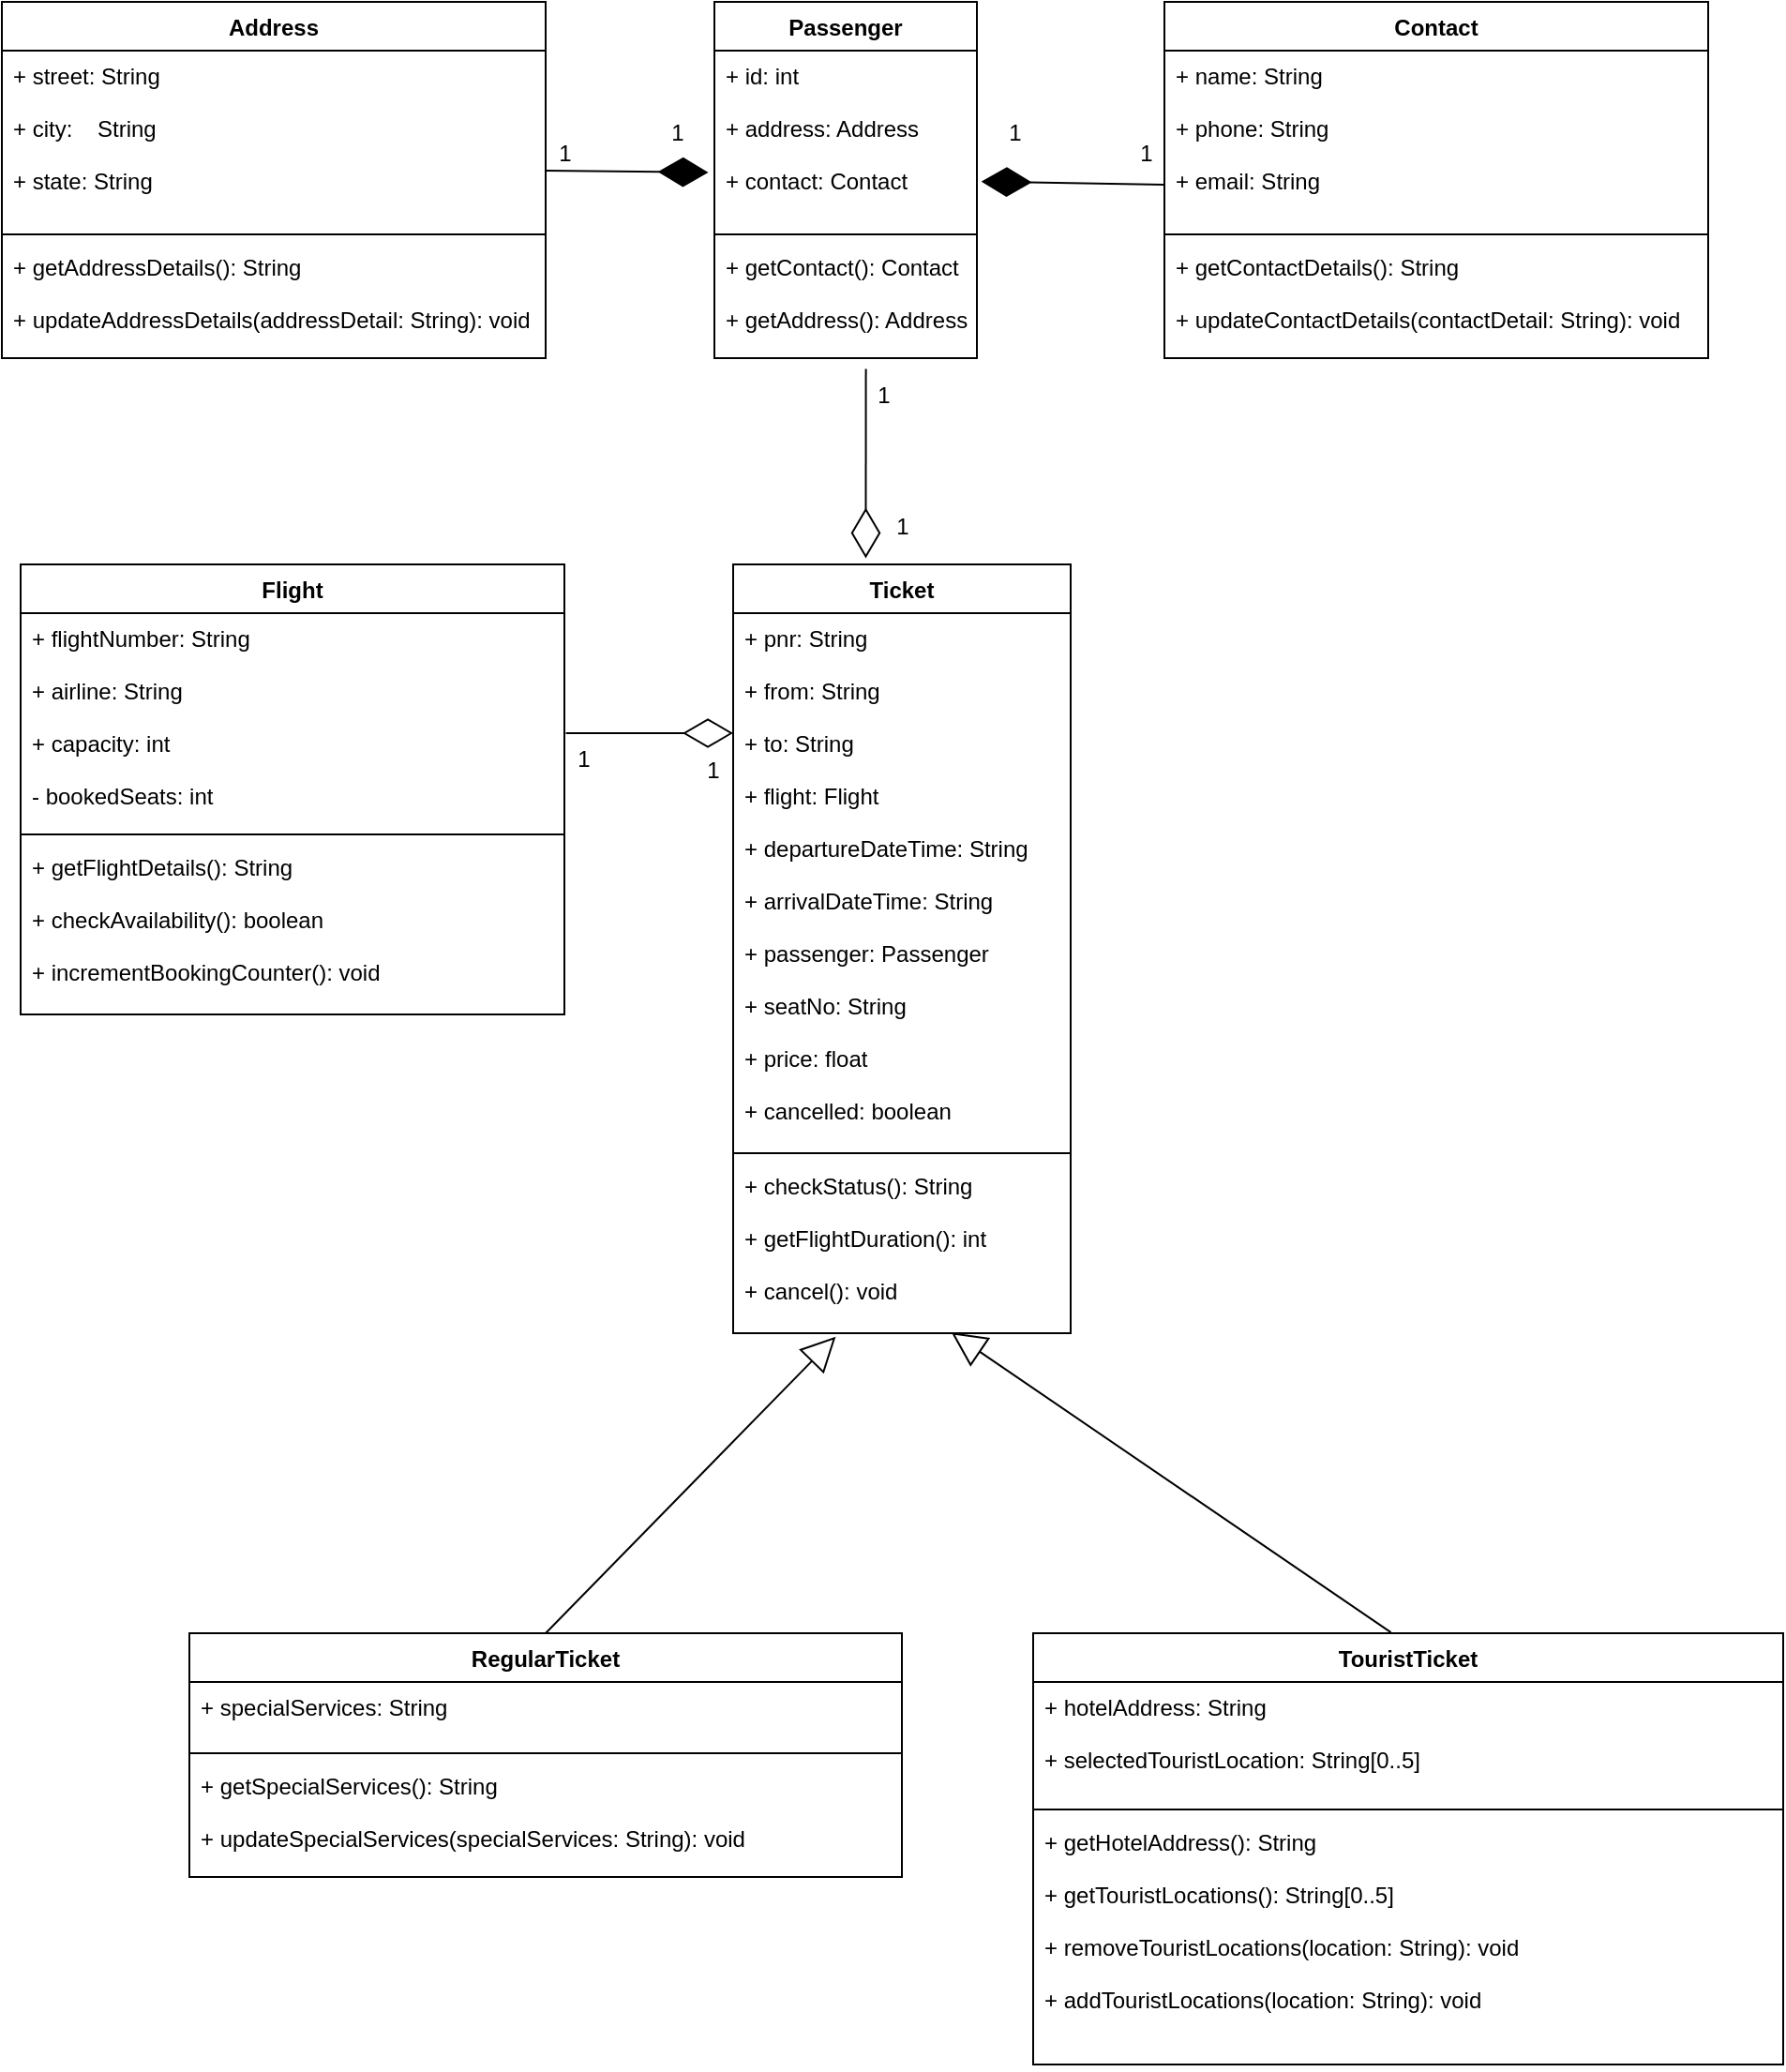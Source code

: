 <mxfile version="14.9.0" type="device"><diagram id="Bm1Zvp5zO2vIHTYLclBQ" name="Page-1"><mxGraphModel dx="1730" dy="815" grid="0" gridSize="10" guides="1" tooltips="1" connect="1" arrows="1" fold="1" page="1" pageScale="1" pageWidth="1169" pageHeight="1654" math="0" shadow="0"><root><mxCell id="0"/><mxCell id="1" parent="0"/><mxCell id="lttIzsKNmxyfNKdjnJwK-21" value="Address" style="swimlane;fontStyle=1;align=center;verticalAlign=top;childLayout=stackLayout;horizontal=1;startSize=26;horizontalStack=0;resizeParent=1;resizeParentMax=0;resizeLast=0;collapsible=1;marginBottom=0;" vertex="1" parent="1"><mxGeometry x="10" y="20" width="290" height="190" as="geometry"/></mxCell><mxCell id="lttIzsKNmxyfNKdjnJwK-22" value="+ street: String&#10;&#10;+ city:    String&#10;&#10;+ state: String&#10;&#10;" style="text;strokeColor=none;fillColor=none;align=left;verticalAlign=top;spacingLeft=4;spacingRight=4;overflow=hidden;rotatable=0;points=[[0,0.5],[1,0.5]];portConstraint=eastwest;" vertex="1" parent="lttIzsKNmxyfNKdjnJwK-21"><mxGeometry y="26" width="290" height="94" as="geometry"/></mxCell><mxCell id="lttIzsKNmxyfNKdjnJwK-23" value="" style="line;strokeWidth=1;fillColor=none;align=left;verticalAlign=middle;spacingTop=-1;spacingLeft=3;spacingRight=3;rotatable=0;labelPosition=right;points=[];portConstraint=eastwest;" vertex="1" parent="lttIzsKNmxyfNKdjnJwK-21"><mxGeometry y="120" width="290" height="8" as="geometry"/></mxCell><mxCell id="lttIzsKNmxyfNKdjnJwK-24" value="+ getAddressDetails(): String&#10;&#10;+ updateAddressDetails(addressDetail: String): void&#10;" style="text;strokeColor=none;fillColor=none;align=left;verticalAlign=top;spacingLeft=4;spacingRight=4;overflow=hidden;rotatable=0;points=[[0,0.5],[1,0.5]];portConstraint=eastwest;" vertex="1" parent="lttIzsKNmxyfNKdjnJwK-21"><mxGeometry y="128" width="290" height="62" as="geometry"/></mxCell><mxCell id="lttIzsKNmxyfNKdjnJwK-29" value="Passenger" style="swimlane;fontStyle=1;align=center;verticalAlign=top;childLayout=stackLayout;horizontal=1;startSize=26;horizontalStack=0;resizeParent=1;resizeParentMax=0;resizeLast=0;collapsible=1;marginBottom=0;" vertex="1" parent="1"><mxGeometry x="390" y="20" width="140" height="190" as="geometry"/></mxCell><mxCell id="lttIzsKNmxyfNKdjnJwK-30" value="+ id: int&#10;&#10;+ address: Address&#10;&#10;+ contact: Contact&#10;&#10;" style="text;strokeColor=none;fillColor=none;align=left;verticalAlign=top;spacingLeft=4;spacingRight=4;overflow=hidden;rotatable=0;points=[[0,0.5],[1,0.5]];portConstraint=eastwest;" vertex="1" parent="lttIzsKNmxyfNKdjnJwK-29"><mxGeometry y="26" width="140" height="94" as="geometry"/></mxCell><mxCell id="lttIzsKNmxyfNKdjnJwK-31" value="" style="line;strokeWidth=1;fillColor=none;align=left;verticalAlign=middle;spacingTop=-1;spacingLeft=3;spacingRight=3;rotatable=0;labelPosition=right;points=[];portConstraint=eastwest;" vertex="1" parent="lttIzsKNmxyfNKdjnJwK-29"><mxGeometry y="120" width="140" height="8" as="geometry"/></mxCell><mxCell id="lttIzsKNmxyfNKdjnJwK-32" value="+ getContact(): Contact&#10;&#10;+ getAddress(): Address&#10;" style="text;strokeColor=none;fillColor=none;align=left;verticalAlign=top;spacingLeft=4;spacingRight=4;overflow=hidden;rotatable=0;points=[[0,0.5],[1,0.5]];portConstraint=eastwest;" vertex="1" parent="lttIzsKNmxyfNKdjnJwK-29"><mxGeometry y="128" width="140" height="62" as="geometry"/></mxCell><mxCell id="lttIzsKNmxyfNKdjnJwK-33" value="Contact" style="swimlane;fontStyle=1;align=center;verticalAlign=top;childLayout=stackLayout;horizontal=1;startSize=26;horizontalStack=0;resizeParent=1;resizeParentMax=0;resizeLast=0;collapsible=1;marginBottom=0;" vertex="1" parent="1"><mxGeometry x="630" y="20" width="290" height="190" as="geometry"/></mxCell><mxCell id="lttIzsKNmxyfNKdjnJwK-34" value="+ name: String&#10;&#10;+ phone: String&#10;&#10;+ email: String&#10;&#10;" style="text;strokeColor=none;fillColor=none;align=left;verticalAlign=top;spacingLeft=4;spacingRight=4;overflow=hidden;rotatable=0;points=[[0,0.5],[1,0.5]];portConstraint=eastwest;" vertex="1" parent="lttIzsKNmxyfNKdjnJwK-33"><mxGeometry y="26" width="290" height="94" as="geometry"/></mxCell><mxCell id="lttIzsKNmxyfNKdjnJwK-35" value="" style="line;strokeWidth=1;fillColor=none;align=left;verticalAlign=middle;spacingTop=-1;spacingLeft=3;spacingRight=3;rotatable=0;labelPosition=right;points=[];portConstraint=eastwest;" vertex="1" parent="lttIzsKNmxyfNKdjnJwK-33"><mxGeometry y="120" width="290" height="8" as="geometry"/></mxCell><mxCell id="lttIzsKNmxyfNKdjnJwK-36" value="+ getContactDetails(): String&#10;&#10;+ updateContactDetails(contactDetail: String): void&#10;" style="text;strokeColor=none;fillColor=none;align=left;verticalAlign=top;spacingLeft=4;spacingRight=4;overflow=hidden;rotatable=0;points=[[0,0.5],[1,0.5]];portConstraint=eastwest;" vertex="1" parent="lttIzsKNmxyfNKdjnJwK-33"><mxGeometry y="128" width="290" height="62" as="geometry"/></mxCell><mxCell id="lttIzsKNmxyfNKdjnJwK-37" value="Flight" style="swimlane;fontStyle=1;align=center;verticalAlign=top;childLayout=stackLayout;horizontal=1;startSize=26;horizontalStack=0;resizeParent=1;resizeParentMax=0;resizeLast=0;collapsible=1;marginBottom=0;" vertex="1" parent="1"><mxGeometry x="20" y="320" width="290" height="240" as="geometry"/></mxCell><mxCell id="lttIzsKNmxyfNKdjnJwK-38" value="+ flightNumber: String&#10;&#10;+ airline: String&#10;&#10;+ capacity: int&#10;&#10;- bookedSeats: int&#10;&#10;&#10;&#10;" style="text;strokeColor=none;fillColor=none;align=left;verticalAlign=top;spacingLeft=4;spacingRight=4;overflow=hidden;rotatable=0;points=[[0,0.5],[1,0.5]];portConstraint=eastwest;" vertex="1" parent="lttIzsKNmxyfNKdjnJwK-37"><mxGeometry y="26" width="290" height="114" as="geometry"/></mxCell><mxCell id="lttIzsKNmxyfNKdjnJwK-39" value="" style="line;strokeWidth=1;fillColor=none;align=left;verticalAlign=middle;spacingTop=-1;spacingLeft=3;spacingRight=3;rotatable=0;labelPosition=right;points=[];portConstraint=eastwest;" vertex="1" parent="lttIzsKNmxyfNKdjnJwK-37"><mxGeometry y="140" width="290" height="8" as="geometry"/></mxCell><mxCell id="lttIzsKNmxyfNKdjnJwK-40" value="+ getFlightDetails(): String&#10;&#10;+ checkAvailability(): boolean&#10;&#10;+ incrementBookingCounter(): void&#10;" style="text;strokeColor=none;fillColor=none;align=left;verticalAlign=top;spacingLeft=4;spacingRight=4;overflow=hidden;rotatable=0;points=[[0,0.5],[1,0.5]];portConstraint=eastwest;" vertex="1" parent="lttIzsKNmxyfNKdjnJwK-37"><mxGeometry y="148" width="290" height="92" as="geometry"/></mxCell><mxCell id="lttIzsKNmxyfNKdjnJwK-41" value="Ticket" style="swimlane;fontStyle=1;align=center;verticalAlign=top;childLayout=stackLayout;horizontal=1;startSize=26;horizontalStack=0;resizeParent=1;resizeParentMax=0;resizeLast=0;collapsible=1;marginBottom=0;" vertex="1" parent="1"><mxGeometry x="400" y="320" width="180" height="410" as="geometry"/></mxCell><mxCell id="lttIzsKNmxyfNKdjnJwK-42" value="+ pnr: String&#10;&#10;+ from: String&#10;&#10;+ to: String&#10;&#10;+ flight: Flight&#10;&#10;+ departureDateTime: String&#10;&#10;+ arrivalDateTime: String&#10;&#10;+ passenger: Passenger&#10;&#10;+ seatNo: String&#10;&#10;+ price: float&#10;&#10;+ cancelled: boolean&#10;" style="text;strokeColor=none;fillColor=none;align=left;verticalAlign=top;spacingLeft=4;spacingRight=4;overflow=hidden;rotatable=0;points=[[0,0.5],[1,0.5]];portConstraint=eastwest;" vertex="1" parent="lttIzsKNmxyfNKdjnJwK-41"><mxGeometry y="26" width="180" height="284" as="geometry"/></mxCell><mxCell id="lttIzsKNmxyfNKdjnJwK-43" value="" style="line;strokeWidth=1;fillColor=none;align=left;verticalAlign=middle;spacingTop=-1;spacingLeft=3;spacingRight=3;rotatable=0;labelPosition=right;points=[];portConstraint=eastwest;" vertex="1" parent="lttIzsKNmxyfNKdjnJwK-41"><mxGeometry y="310" width="180" height="8" as="geometry"/></mxCell><mxCell id="lttIzsKNmxyfNKdjnJwK-44" value="+ checkStatus(): String&#10;&#10;+ getFlightDuration(): int&#10;&#10;+ cancel(): void&#10;&#10;" style="text;strokeColor=none;fillColor=none;align=left;verticalAlign=top;spacingLeft=4;spacingRight=4;overflow=hidden;rotatable=0;points=[[0,0.5],[1,0.5]];portConstraint=eastwest;" vertex="1" parent="lttIzsKNmxyfNKdjnJwK-41"><mxGeometry y="318" width="180" height="92" as="geometry"/></mxCell><mxCell id="lttIzsKNmxyfNKdjnJwK-45" value="RegularTicket" style="swimlane;fontStyle=1;align=center;verticalAlign=top;childLayout=stackLayout;horizontal=1;startSize=26;horizontalStack=0;resizeParent=1;resizeParentMax=0;resizeLast=0;collapsible=1;marginBottom=0;" vertex="1" parent="1"><mxGeometry x="110" y="890" width="380" height="130" as="geometry"/></mxCell><mxCell id="lttIzsKNmxyfNKdjnJwK-46" value="+ specialServices: String&#10;&#10;" style="text;strokeColor=none;fillColor=none;align=left;verticalAlign=top;spacingLeft=4;spacingRight=4;overflow=hidden;rotatable=0;points=[[0,0.5],[1,0.5]];portConstraint=eastwest;" vertex="1" parent="lttIzsKNmxyfNKdjnJwK-45"><mxGeometry y="26" width="380" height="34" as="geometry"/></mxCell><mxCell id="lttIzsKNmxyfNKdjnJwK-47" value="" style="line;strokeWidth=1;fillColor=none;align=left;verticalAlign=middle;spacingTop=-1;spacingLeft=3;spacingRight=3;rotatable=0;labelPosition=right;points=[];portConstraint=eastwest;" vertex="1" parent="lttIzsKNmxyfNKdjnJwK-45"><mxGeometry y="60" width="380" height="8" as="geometry"/></mxCell><mxCell id="lttIzsKNmxyfNKdjnJwK-48" value="+ getSpecialServices(): String&#10;&#10;+ updateSpecialServices(specialServices: String): void&#10;&#10;" style="text;strokeColor=none;fillColor=none;align=left;verticalAlign=top;spacingLeft=4;spacingRight=4;overflow=hidden;rotatable=0;points=[[0,0.5],[1,0.5]];portConstraint=eastwest;" vertex="1" parent="lttIzsKNmxyfNKdjnJwK-45"><mxGeometry y="68" width="380" height="62" as="geometry"/></mxCell><mxCell id="lttIzsKNmxyfNKdjnJwK-49" value="TouristTicket" style="swimlane;fontStyle=1;align=center;verticalAlign=top;childLayout=stackLayout;horizontal=1;startSize=26;horizontalStack=0;resizeParent=1;resizeParentMax=0;resizeLast=0;collapsible=1;marginBottom=0;" vertex="1" parent="1"><mxGeometry x="560" y="890" width="400" height="230" as="geometry"/></mxCell><mxCell id="lttIzsKNmxyfNKdjnJwK-50" value="+ hotelAddress: String&#10;&#10;+ selectedTouristLocation: String[0..5]&#10;&#10;&#10;" style="text;strokeColor=none;fillColor=none;align=left;verticalAlign=top;spacingLeft=4;spacingRight=4;overflow=hidden;rotatable=0;points=[[0,0.5],[1,0.5]];portConstraint=eastwest;" vertex="1" parent="lttIzsKNmxyfNKdjnJwK-49"><mxGeometry y="26" width="400" height="64" as="geometry"/></mxCell><mxCell id="lttIzsKNmxyfNKdjnJwK-51" value="" style="line;strokeWidth=1;fillColor=none;align=left;verticalAlign=middle;spacingTop=-1;spacingLeft=3;spacingRight=3;rotatable=0;labelPosition=right;points=[];portConstraint=eastwest;" vertex="1" parent="lttIzsKNmxyfNKdjnJwK-49"><mxGeometry y="90" width="400" height="8" as="geometry"/></mxCell><mxCell id="lttIzsKNmxyfNKdjnJwK-52" value="+ getHotelAddress(): String&#10;&#10;+ getTouristLocations(): String[0..5]&#10;&#10;+ removeTouristLocations(location: String): void&#10;&#10;+ addTouristLocations(location: String): void&#10;" style="text;strokeColor=none;fillColor=none;align=left;verticalAlign=top;spacingLeft=4;spacingRight=4;overflow=hidden;rotatable=0;points=[[0,0.5],[1,0.5]];portConstraint=eastwest;" vertex="1" parent="lttIzsKNmxyfNKdjnJwK-49"><mxGeometry y="98" width="400" height="132" as="geometry"/></mxCell><mxCell id="lttIzsKNmxyfNKdjnJwK-56" value="" style="endArrow=diamondThin;endFill=1;endSize=24;html=1;entryX=-0.023;entryY=0.691;entryDx=0;entryDy=0;entryPerimeter=0;" edge="1" parent="1" target="lttIzsKNmxyfNKdjnJwK-30"><mxGeometry width="160" relative="1" as="geometry"><mxPoint x="300" y="110" as="sourcePoint"/><mxPoint x="460" y="110" as="targetPoint"/></mxGeometry></mxCell><mxCell id="lttIzsKNmxyfNKdjnJwK-57" value="" style="endArrow=diamondThin;endFill=1;endSize=24;html=1;exitX=0;exitY=0.76;exitDx=0;exitDy=0;exitPerimeter=0;entryX=1.017;entryY=0.743;entryDx=0;entryDy=0;entryPerimeter=0;" edge="1" parent="1" source="lttIzsKNmxyfNKdjnJwK-34" target="lttIzsKNmxyfNKdjnJwK-30"><mxGeometry width="160" relative="1" as="geometry"><mxPoint x="340" y="280" as="sourcePoint"/><mxPoint x="500" y="280" as="targetPoint"/></mxGeometry></mxCell><mxCell id="lttIzsKNmxyfNKdjnJwK-58" value="1" style="text;html=1;align=center;verticalAlign=middle;resizable=0;points=[];autosize=1;strokeColor=none;" vertex="1" parent="1"><mxGeometry x="300" y="91" width="20" height="20" as="geometry"/></mxCell><mxCell id="lttIzsKNmxyfNKdjnJwK-60" value="1" style="text;html=1;align=center;verticalAlign=middle;resizable=0;points=[];autosize=1;strokeColor=none;" vertex="1" parent="1"><mxGeometry x="360" y="80" width="20" height="20" as="geometry"/></mxCell><mxCell id="lttIzsKNmxyfNKdjnJwK-61" value="1" style="text;html=1;align=center;verticalAlign=middle;resizable=0;points=[];autosize=1;strokeColor=none;" vertex="1" parent="1"><mxGeometry x="540" y="80" width="20" height="20" as="geometry"/></mxCell><mxCell id="lttIzsKNmxyfNKdjnJwK-62" value="1" style="text;html=1;align=center;verticalAlign=middle;resizable=0;points=[];autosize=1;strokeColor=none;" vertex="1" parent="1"><mxGeometry x="610" y="91" width="20" height="20" as="geometry"/></mxCell><mxCell id="lttIzsKNmxyfNKdjnJwK-63" value="1" style="text;html=1;align=center;verticalAlign=middle;resizable=0;points=[];autosize=1;strokeColor=none;" vertex="1" parent="1"><mxGeometry x="470" y="220" width="20" height="20" as="geometry"/></mxCell><mxCell id="lttIzsKNmxyfNKdjnJwK-64" value="1" style="text;html=1;align=center;verticalAlign=middle;resizable=0;points=[];autosize=1;strokeColor=none;" vertex="1" parent="1"><mxGeometry x="480" y="290" width="20" height="20" as="geometry"/></mxCell><mxCell id="lttIzsKNmxyfNKdjnJwK-65" value="" style="endArrow=diamondThin;endFill=0;endSize=24;html=1;exitX=0.04;exitY=-0.21;exitDx=0;exitDy=0;exitPerimeter=0;entryX=0.393;entryY=-0.008;entryDx=0;entryDy=0;entryPerimeter=0;" edge="1" parent="1" source="lttIzsKNmxyfNKdjnJwK-63" target="lttIzsKNmxyfNKdjnJwK-41"><mxGeometry width="160" relative="1" as="geometry"><mxPoint x="340" y="280" as="sourcePoint"/><mxPoint x="500" y="280" as="targetPoint"/></mxGeometry></mxCell><mxCell id="lttIzsKNmxyfNKdjnJwK-66" value="1" style="text;html=1;align=center;verticalAlign=middle;resizable=0;points=[];autosize=1;strokeColor=none;" vertex="1" parent="1"><mxGeometry x="310" y="414.2" width="20" height="20" as="geometry"/></mxCell><mxCell id="lttIzsKNmxyfNKdjnJwK-67" value="1" style="text;html=1;align=center;verticalAlign=middle;resizable=0;points=[];autosize=1;strokeColor=none;" vertex="1" parent="1"><mxGeometry x="379" y="420" width="20" height="20" as="geometry"/></mxCell><mxCell id="lttIzsKNmxyfNKdjnJwK-68" value="" style="endArrow=diamondThin;endFill=0;endSize=24;html=1;exitX=0.04;exitY=-0.21;exitDx=0;exitDy=0;exitPerimeter=0;" edge="1" parent="1" source="lttIzsKNmxyfNKdjnJwK-66"><mxGeometry width="160" relative="1" as="geometry"><mxPoint x="180" y="474.2" as="sourcePoint"/><mxPoint x="400" y="410" as="targetPoint"/></mxGeometry></mxCell><mxCell id="lttIzsKNmxyfNKdjnJwK-81" value="Extends" style="endArrow=block;endSize=16;endFill=0;html=1;exitX=0.5;exitY=0;exitDx=0;exitDy=0;noLabel=1;fontColor=none;entryX=0.304;entryY=1.02;entryDx=0;entryDy=0;entryPerimeter=0;" edge="1" parent="1" source="lttIzsKNmxyfNKdjnJwK-45" target="lttIzsKNmxyfNKdjnJwK-44"><mxGeometry x="1" y="-450" width="160" relative="1" as="geometry"><mxPoint x="190" y="720" as="sourcePoint"/><mxPoint x="350" y="720" as="targetPoint"/><mxPoint x="157" y="-342" as="offset"/></mxGeometry></mxCell><mxCell id="lttIzsKNmxyfNKdjnJwK-82" value="Extends" style="endArrow=block;endSize=16;endFill=0;html=1;exitX=0.477;exitY=-0.002;exitDx=0;exitDy=0;noLabel=1;fontColor=none;exitPerimeter=0;entryX=0.647;entryY=0.996;entryDx=0;entryDy=0;entryPerimeter=0;" edge="1" parent="1" source="lttIzsKNmxyfNKdjnJwK-49" target="lttIzsKNmxyfNKdjnJwK-44"><mxGeometry x="1" y="-450" width="160" relative="1" as="geometry"><mxPoint x="310" y="900" as="sourcePoint"/><mxPoint x="464.72" y="741.84" as="targetPoint"/><mxPoint x="157" y="-342" as="offset"/></mxGeometry></mxCell></root></mxGraphModel></diagram></mxfile>
